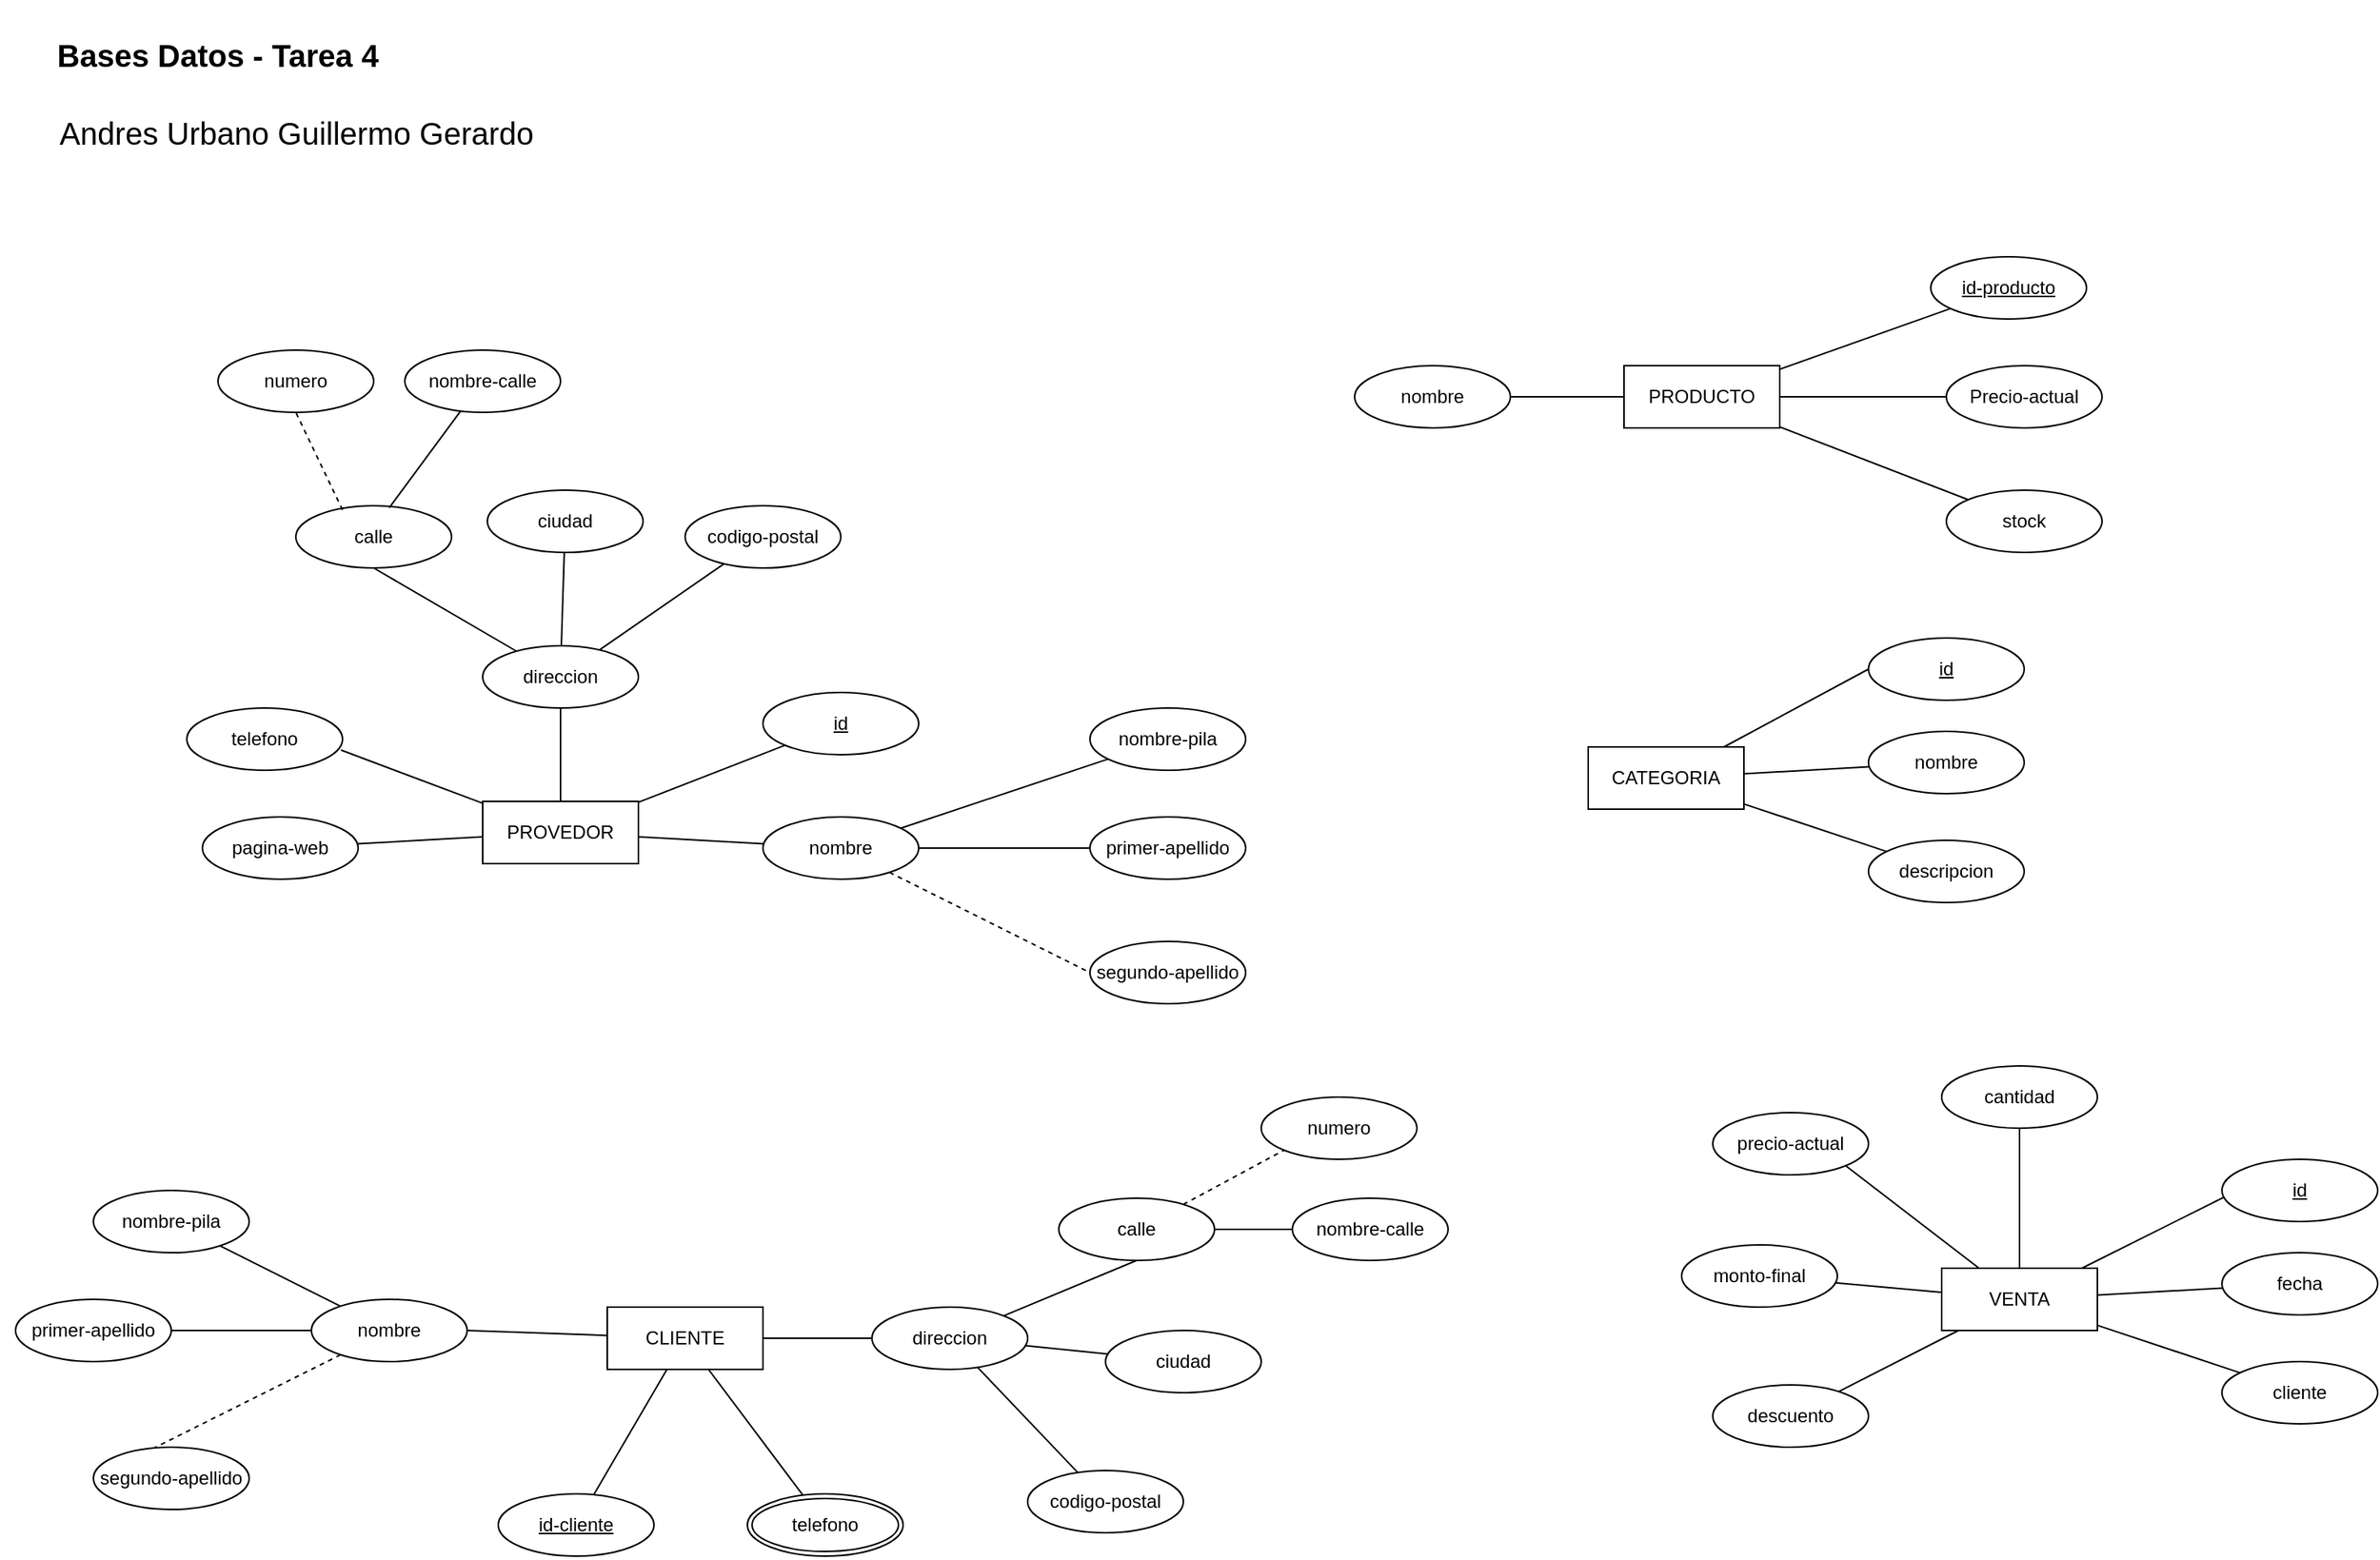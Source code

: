 <mxfile version="14.4.9" type="device"><diagram id="HiOJxzBPL7THfRRIgvpV" name="Page-1"><mxGraphModel dx="1021" dy="1679" grid="1" gridSize="10" guides="1" tooltips="1" connect="1" arrows="1" fold="1" page="1" pageScale="1" pageWidth="850" pageHeight="1100" background="none" math="0" shadow="0"><root><mxCell id="0"/><mxCell id="1" parent="0"/><mxCell id="cj1WGF7xxsKKcKTpUtcS-23" style="edgeStyle=none;rounded=0;orthogonalLoop=1;jettySize=auto;html=1;endArrow=none;endFill=0;" edge="1" parent="1" source="cj1WGF7xxsKKcKTpUtcS-1" target="cj1WGF7xxsKKcKTpUtcS-5"><mxGeometry relative="1" as="geometry"/></mxCell><mxCell id="cj1WGF7xxsKKcKTpUtcS-24" style="edgeStyle=none;rounded=0;orthogonalLoop=1;jettySize=auto;html=1;endArrow=none;endFill=0;" edge="1" parent="1" source="cj1WGF7xxsKKcKTpUtcS-1" target="cj1WGF7xxsKKcKTpUtcS-7"><mxGeometry relative="1" as="geometry"/></mxCell><mxCell id="cj1WGF7xxsKKcKTpUtcS-26" style="edgeStyle=none;rounded=0;orthogonalLoop=1;jettySize=auto;html=1;entryX=0.5;entryY=1;entryDx=0;entryDy=0;endArrow=none;endFill=0;" edge="1" parent="1" source="cj1WGF7xxsKKcKTpUtcS-1" target="cj1WGF7xxsKKcKTpUtcS-15"><mxGeometry relative="1" as="geometry"/></mxCell><mxCell id="cj1WGF7xxsKKcKTpUtcS-30" style="edgeStyle=none;rounded=0;orthogonalLoop=1;jettySize=auto;html=1;endArrow=none;endFill=0;entryX=0.99;entryY=0.675;entryDx=0;entryDy=0;entryPerimeter=0;" edge="1" parent="1" source="cj1WGF7xxsKKcKTpUtcS-1" target="cj1WGF7xxsKKcKTpUtcS-33"><mxGeometry relative="1" as="geometry"><mxPoint x="234.839" y="-580.654" as="targetPoint"/></mxGeometry></mxCell><mxCell id="cj1WGF7xxsKKcKTpUtcS-31" style="edgeStyle=none;rounded=0;orthogonalLoop=1;jettySize=auto;html=1;endArrow=none;endFill=0;" edge="1" parent="1" source="cj1WGF7xxsKKcKTpUtcS-1" target="cj1WGF7xxsKKcKTpUtcS-29"><mxGeometry relative="1" as="geometry"/></mxCell><mxCell id="cj1WGF7xxsKKcKTpUtcS-1" value="&lt;div&gt;PROVEDOR&lt;/div&gt;" style="whiteSpace=wrap;html=1;align=center;" vertex="1" parent="1"><mxGeometry x="320" y="-545" width="100" height="40" as="geometry"/></mxCell><mxCell id="cj1WGF7xxsKKcKTpUtcS-50" style="edgeStyle=none;rounded=0;orthogonalLoop=1;jettySize=auto;html=1;endArrow=none;endFill=0;" edge="1" parent="1" source="cj1WGF7xxsKKcKTpUtcS-2" target="cj1WGF7xxsKKcKTpUtcS-34"><mxGeometry relative="1" as="geometry"/></mxCell><mxCell id="cj1WGF7xxsKKcKTpUtcS-51" style="edgeStyle=none;rounded=0;orthogonalLoop=1;jettySize=auto;html=1;endArrow=none;endFill=0;" edge="1" parent="1" source="cj1WGF7xxsKKcKTpUtcS-2" target="cj1WGF7xxsKKcKTpUtcS-32"><mxGeometry relative="1" as="geometry"/></mxCell><mxCell id="cj1WGF7xxsKKcKTpUtcS-52" style="edgeStyle=none;rounded=0;orthogonalLoop=1;jettySize=auto;html=1;endArrow=none;endFill=0;" edge="1" parent="1" source="cj1WGF7xxsKKcKTpUtcS-2" target="cj1WGF7xxsKKcKTpUtcS-38"><mxGeometry relative="1" as="geometry"/></mxCell><mxCell id="cj1WGF7xxsKKcKTpUtcS-53" style="edgeStyle=none;rounded=0;orthogonalLoop=1;jettySize=auto;html=1;entryX=1;entryY=0.5;entryDx=0;entryDy=0;endArrow=none;endFill=0;" edge="1" parent="1" source="cj1WGF7xxsKKcKTpUtcS-2" target="cj1WGF7xxsKKcKTpUtcS-45"><mxGeometry relative="1" as="geometry"/></mxCell><mxCell id="cj1WGF7xxsKKcKTpUtcS-2" value="&lt;div&gt;CLIENTE&lt;/div&gt;" style="whiteSpace=wrap;html=1;align=center;" vertex="1" parent="1"><mxGeometry x="400" y="-220" width="100" height="40" as="geometry"/></mxCell><mxCell id="cj1WGF7xxsKKcKTpUtcS-76" style="edgeStyle=none;rounded=0;orthogonalLoop=1;jettySize=auto;html=1;endArrow=none;endFill=0;" edge="1" parent="1" source="cj1WGF7xxsKKcKTpUtcS-3" target="cj1WGF7xxsKKcKTpUtcS-64"><mxGeometry relative="1" as="geometry"/></mxCell><mxCell id="cj1WGF7xxsKKcKTpUtcS-77" style="edgeStyle=none;rounded=0;orthogonalLoop=1;jettySize=auto;html=1;endArrow=none;endFill=0;" edge="1" parent="1" source="cj1WGF7xxsKKcKTpUtcS-3" target="cj1WGF7xxsKKcKTpUtcS-66"><mxGeometry relative="1" as="geometry"/></mxCell><mxCell id="cj1WGF7xxsKKcKTpUtcS-78" style="edgeStyle=none;rounded=0;orthogonalLoop=1;jettySize=auto;html=1;endArrow=none;endFill=0;" edge="1" parent="1" source="cj1WGF7xxsKKcKTpUtcS-3" target="cj1WGF7xxsKKcKTpUtcS-67"><mxGeometry relative="1" as="geometry"/></mxCell><mxCell id="cj1WGF7xxsKKcKTpUtcS-3" value="&lt;div&gt;PRODUCTO&lt;/div&gt;" style="whiteSpace=wrap;html=1;align=center;" vertex="1" parent="1"><mxGeometry x="1053" y="-825" width="100" height="40" as="geometry"/></mxCell><mxCell id="cj1WGF7xxsKKcKTpUtcS-5" value="id" style="ellipse;whiteSpace=wrap;html=1;align=center;fontStyle=4;" vertex="1" parent="1"><mxGeometry x="500" y="-615" width="100" height="40" as="geometry"/></mxCell><mxCell id="cj1WGF7xxsKKcKTpUtcS-6" style="edgeStyle=orthogonalEdgeStyle;rounded=0;orthogonalLoop=1;jettySize=auto;html=1;exitX=0.5;exitY=1;exitDx=0;exitDy=0;" edge="1" parent="1" source="cj1WGF7xxsKKcKTpUtcS-1" target="cj1WGF7xxsKKcKTpUtcS-1"><mxGeometry relative="1" as="geometry"/></mxCell><mxCell id="cj1WGF7xxsKKcKTpUtcS-12" style="rounded=0;orthogonalLoop=1;jettySize=auto;html=1;endArrow=none;endFill=0;" edge="1" parent="1" source="cj1WGF7xxsKKcKTpUtcS-7" target="cj1WGF7xxsKKcKTpUtcS-9"><mxGeometry relative="1" as="geometry"/></mxCell><mxCell id="cj1WGF7xxsKKcKTpUtcS-13" style="edgeStyle=orthogonalEdgeStyle;rounded=0;orthogonalLoop=1;jettySize=auto;html=1;endArrow=none;endFill=0;" edge="1" parent="1" source="cj1WGF7xxsKKcKTpUtcS-7" target="cj1WGF7xxsKKcKTpUtcS-10"><mxGeometry relative="1" as="geometry"/></mxCell><mxCell id="cj1WGF7xxsKKcKTpUtcS-14" style="rounded=0;orthogonalLoop=1;jettySize=auto;html=1;entryX=0;entryY=0.5;entryDx=0;entryDy=0;dashed=1;endArrow=none;endFill=0;" edge="1" parent="1" source="cj1WGF7xxsKKcKTpUtcS-7" target="cj1WGF7xxsKKcKTpUtcS-11"><mxGeometry relative="1" as="geometry"/></mxCell><mxCell id="cj1WGF7xxsKKcKTpUtcS-7" value="nombre" style="ellipse;whiteSpace=wrap;html=1;align=center;" vertex="1" parent="1"><mxGeometry x="500" y="-535" width="100" height="40" as="geometry"/></mxCell><mxCell id="cj1WGF7xxsKKcKTpUtcS-9" value="nombre-pila" style="ellipse;whiteSpace=wrap;html=1;align=center;" vertex="1" parent="1"><mxGeometry x="710" y="-605" width="100" height="40" as="geometry"/></mxCell><mxCell id="cj1WGF7xxsKKcKTpUtcS-10" value="primer-apellido" style="ellipse;whiteSpace=wrap;html=1;align=center;" vertex="1" parent="1"><mxGeometry x="710" y="-535" width="100" height="40" as="geometry"/></mxCell><mxCell id="cj1WGF7xxsKKcKTpUtcS-11" value="segundo-apellido" style="ellipse;whiteSpace=wrap;html=1;align=center;" vertex="1" parent="1"><mxGeometry x="710" y="-455" width="100" height="40" as="geometry"/></mxCell><mxCell id="cj1WGF7xxsKKcKTpUtcS-20" style="edgeStyle=none;rounded=0;orthogonalLoop=1;jettySize=auto;html=1;entryX=0.5;entryY=1;entryDx=0;entryDy=0;endArrow=none;endFill=0;" edge="1" parent="1" source="cj1WGF7xxsKKcKTpUtcS-15" target="cj1WGF7xxsKKcKTpUtcS-16"><mxGeometry relative="1" as="geometry"/></mxCell><mxCell id="cj1WGF7xxsKKcKTpUtcS-21" style="edgeStyle=none;rounded=0;orthogonalLoop=1;jettySize=auto;html=1;endArrow=none;endFill=0;" edge="1" parent="1" source="cj1WGF7xxsKKcKTpUtcS-15" target="cj1WGF7xxsKKcKTpUtcS-17"><mxGeometry relative="1" as="geometry"/></mxCell><mxCell id="cj1WGF7xxsKKcKTpUtcS-22" style="edgeStyle=none;rounded=0;orthogonalLoop=1;jettySize=auto;html=1;endArrow=none;endFill=0;" edge="1" parent="1" source="cj1WGF7xxsKKcKTpUtcS-15" target="cj1WGF7xxsKKcKTpUtcS-18"><mxGeometry relative="1" as="geometry"/></mxCell><mxCell id="cj1WGF7xxsKKcKTpUtcS-15" value="direccion" style="ellipse;whiteSpace=wrap;html=1;align=center;" vertex="1" parent="1"><mxGeometry x="320" y="-645" width="100" height="40" as="geometry"/></mxCell><mxCell id="cj1WGF7xxsKKcKTpUtcS-16" value="calle" style="ellipse;whiteSpace=wrap;html=1;align=center;" vertex="1" parent="1"><mxGeometry x="200" y="-735" width="100" height="40" as="geometry"/></mxCell><mxCell id="cj1WGF7xxsKKcKTpUtcS-17" value="ciudad" style="ellipse;whiteSpace=wrap;html=1;align=center;" vertex="1" parent="1"><mxGeometry x="323" y="-745" width="100" height="40" as="geometry"/></mxCell><mxCell id="cj1WGF7xxsKKcKTpUtcS-18" value="codigo-postal" style="ellipse;whiteSpace=wrap;html=1;align=center;" vertex="1" parent="1"><mxGeometry x="450" y="-735" width="100" height="40" as="geometry"/></mxCell><mxCell id="cj1WGF7xxsKKcKTpUtcS-29" value="pagina-web" style="ellipse;whiteSpace=wrap;html=1;align=center;" vertex="1" parent="1"><mxGeometry x="140" y="-535" width="100" height="40" as="geometry"/></mxCell><mxCell id="cj1WGF7xxsKKcKTpUtcS-32" value="telefono" style="ellipse;shape=doubleEllipse;margin=3;whiteSpace=wrap;html=1;align=center;" vertex="1" parent="1"><mxGeometry x="490" y="-100" width="100" height="40" as="geometry"/></mxCell><mxCell id="cj1WGF7xxsKKcKTpUtcS-33" value="&lt;div&gt;telefono&lt;/div&gt;" style="ellipse;whiteSpace=wrap;html=1;align=center;" vertex="1" parent="1"><mxGeometry x="130" y="-605" width="100" height="40" as="geometry"/></mxCell><mxCell id="cj1WGF7xxsKKcKTpUtcS-34" value="id-cliente" style="ellipse;whiteSpace=wrap;html=1;align=center;fontStyle=4;" vertex="1" parent="1"><mxGeometry x="330" y="-100" width="100" height="40" as="geometry"/></mxCell><mxCell id="cj1WGF7xxsKKcKTpUtcS-35" style="edgeStyle=none;rounded=0;orthogonalLoop=1;jettySize=auto;html=1;entryX=0.5;entryY=1;entryDx=0;entryDy=0;endArrow=none;endFill=0;" edge="1" parent="1" source="cj1WGF7xxsKKcKTpUtcS-38" target="cj1WGF7xxsKKcKTpUtcS-39"><mxGeometry relative="1" as="geometry"/></mxCell><mxCell id="cj1WGF7xxsKKcKTpUtcS-36" style="edgeStyle=none;rounded=0;orthogonalLoop=1;jettySize=auto;html=1;endArrow=none;endFill=0;" edge="1" parent="1" source="cj1WGF7xxsKKcKTpUtcS-38" target="cj1WGF7xxsKKcKTpUtcS-40"><mxGeometry relative="1" as="geometry"/></mxCell><mxCell id="cj1WGF7xxsKKcKTpUtcS-37" style="edgeStyle=none;rounded=0;orthogonalLoop=1;jettySize=auto;html=1;endArrow=none;endFill=0;" edge="1" parent="1" source="cj1WGF7xxsKKcKTpUtcS-38" target="cj1WGF7xxsKKcKTpUtcS-41"><mxGeometry relative="1" as="geometry"/></mxCell><mxCell id="cj1WGF7xxsKKcKTpUtcS-38" value="direccion" style="ellipse;whiteSpace=wrap;html=1;align=center;" vertex="1" parent="1"><mxGeometry x="570" y="-220" width="100" height="40" as="geometry"/></mxCell><mxCell id="cj1WGF7xxsKKcKTpUtcS-58" style="edgeStyle=none;rounded=0;orthogonalLoop=1;jettySize=auto;html=1;endArrow=none;endFill=0;" edge="1" parent="1" source="cj1WGF7xxsKKcKTpUtcS-39" target="cj1WGF7xxsKKcKTpUtcS-57"><mxGeometry relative="1" as="geometry"/></mxCell><mxCell id="cj1WGF7xxsKKcKTpUtcS-59" style="edgeStyle=none;rounded=0;orthogonalLoop=1;jettySize=auto;html=1;entryX=0;entryY=1;entryDx=0;entryDy=0;endArrow=none;endFill=0;dashed=1;" edge="1" parent="1" source="cj1WGF7xxsKKcKTpUtcS-39" target="cj1WGF7xxsKKcKTpUtcS-56"><mxGeometry relative="1" as="geometry"/></mxCell><mxCell id="cj1WGF7xxsKKcKTpUtcS-39" value="calle" style="ellipse;whiteSpace=wrap;html=1;align=center;" vertex="1" parent="1"><mxGeometry x="690" y="-290" width="100" height="40" as="geometry"/></mxCell><mxCell id="cj1WGF7xxsKKcKTpUtcS-40" value="ciudad" style="ellipse;whiteSpace=wrap;html=1;align=center;" vertex="1" parent="1"><mxGeometry x="720" y="-205" width="100" height="40" as="geometry"/></mxCell><mxCell id="cj1WGF7xxsKKcKTpUtcS-41" value="codigo-postal" style="ellipse;whiteSpace=wrap;html=1;align=center;" vertex="1" parent="1"><mxGeometry x="670" y="-115" width="100" height="40" as="geometry"/></mxCell><mxCell id="cj1WGF7xxsKKcKTpUtcS-42" style="rounded=0;orthogonalLoop=1;jettySize=auto;html=1;endArrow=none;endFill=0;" edge="1" parent="1" source="cj1WGF7xxsKKcKTpUtcS-45" target="cj1WGF7xxsKKcKTpUtcS-46"><mxGeometry relative="1" as="geometry"/></mxCell><mxCell id="cj1WGF7xxsKKcKTpUtcS-43" style="edgeStyle=orthogonalEdgeStyle;rounded=0;orthogonalLoop=1;jettySize=auto;html=1;endArrow=none;endFill=0;" edge="1" parent="1" source="cj1WGF7xxsKKcKTpUtcS-45" target="cj1WGF7xxsKKcKTpUtcS-47"><mxGeometry relative="1" as="geometry"/></mxCell><mxCell id="cj1WGF7xxsKKcKTpUtcS-44" style="rounded=0;orthogonalLoop=1;jettySize=auto;html=1;entryX=0;entryY=0.5;entryDx=0;entryDy=0;dashed=1;endArrow=none;endFill=0;" edge="1" parent="1" source="cj1WGF7xxsKKcKTpUtcS-45" target="cj1WGF7xxsKKcKTpUtcS-48"><mxGeometry relative="1" as="geometry"/></mxCell><mxCell id="cj1WGF7xxsKKcKTpUtcS-45" value="nombre" style="ellipse;whiteSpace=wrap;html=1;align=center;" vertex="1" parent="1"><mxGeometry x="210" y="-225" width="100" height="40" as="geometry"/></mxCell><mxCell id="cj1WGF7xxsKKcKTpUtcS-46" value="nombre-pila" style="ellipse;whiteSpace=wrap;html=1;align=center;" vertex="1" parent="1"><mxGeometry x="70" y="-295" width="100" height="40" as="geometry"/></mxCell><mxCell id="cj1WGF7xxsKKcKTpUtcS-47" value="primer-apellido" style="ellipse;whiteSpace=wrap;html=1;align=center;" vertex="1" parent="1"><mxGeometry x="20" y="-225" width="100" height="40" as="geometry"/></mxCell><mxCell id="cj1WGF7xxsKKcKTpUtcS-48" value="segundo-apellido" style="ellipse;whiteSpace=wrap;html=1;align=center;" vertex="1" parent="1"><mxGeometry x="70" y="-130" width="100" height="40" as="geometry"/></mxCell><mxCell id="cj1WGF7xxsKKcKTpUtcS-49" style="edgeStyle=none;rounded=0;orthogonalLoop=1;jettySize=auto;html=1;exitX=0.5;exitY=1;exitDx=0;exitDy=0;endArrow=none;endFill=0;" edge="1" parent="1" source="cj1WGF7xxsKKcKTpUtcS-34" target="cj1WGF7xxsKKcKTpUtcS-34"><mxGeometry relative="1" as="geometry"/></mxCell><mxCell id="cj1WGF7xxsKKcKTpUtcS-56" value="numero" style="ellipse;whiteSpace=wrap;html=1;align=center;" vertex="1" parent="1"><mxGeometry x="820" y="-355" width="100" height="40" as="geometry"/></mxCell><mxCell id="cj1WGF7xxsKKcKTpUtcS-57" value="nombre-calle" style="ellipse;whiteSpace=wrap;html=1;align=center;" vertex="1" parent="1"><mxGeometry x="840" y="-290" width="100" height="40" as="geometry"/></mxCell><mxCell id="cj1WGF7xxsKKcKTpUtcS-60" style="edgeStyle=none;rounded=0;orthogonalLoop=1;jettySize=auto;html=1;endArrow=none;endFill=0;exitX=0.6;exitY=0.032;exitDx=0;exitDy=0;exitPerimeter=0;" edge="1" parent="1" target="cj1WGF7xxsKKcKTpUtcS-63" source="cj1WGF7xxsKKcKTpUtcS-16"><mxGeometry relative="1" as="geometry"><mxPoint x="173" y="-800" as="sourcePoint"/></mxGeometry></mxCell><mxCell id="cj1WGF7xxsKKcKTpUtcS-61" style="edgeStyle=none;rounded=0;orthogonalLoop=1;jettySize=auto;html=1;entryX=0.5;entryY=1;entryDx=0;entryDy=0;endArrow=none;endFill=0;dashed=1;exitX=0.3;exitY=0.068;exitDx=0;exitDy=0;exitPerimeter=0;" edge="1" parent="1" target="cj1WGF7xxsKKcKTpUtcS-62" source="cj1WGF7xxsKKcKTpUtcS-16"><mxGeometry relative="1" as="geometry"><mxPoint x="153.051" y="-815.985" as="sourcePoint"/></mxGeometry></mxCell><mxCell id="cj1WGF7xxsKKcKTpUtcS-62" value="numero" style="ellipse;whiteSpace=wrap;html=1;align=center;" vertex="1" parent="1"><mxGeometry x="150" y="-835" width="100" height="40" as="geometry"/></mxCell><mxCell id="cj1WGF7xxsKKcKTpUtcS-63" value="nombre-calle" style="ellipse;whiteSpace=wrap;html=1;align=center;" vertex="1" parent="1"><mxGeometry x="270" y="-835" width="100" height="40" as="geometry"/></mxCell><mxCell id="cj1WGF7xxsKKcKTpUtcS-64" value="id-producto" style="ellipse;whiteSpace=wrap;html=1;align=center;fontStyle=4;" vertex="1" parent="1"><mxGeometry x="1250" y="-895" width="100" height="40" as="geometry"/></mxCell><mxCell id="cj1WGF7xxsKKcKTpUtcS-66" value="Precio-actual" style="ellipse;whiteSpace=wrap;html=1;align=center;" vertex="1" parent="1"><mxGeometry x="1260" y="-825" width="100" height="40" as="geometry"/></mxCell><mxCell id="cj1WGF7xxsKKcKTpUtcS-67" value="stock" style="ellipse;whiteSpace=wrap;html=1;align=center;" vertex="1" parent="1"><mxGeometry x="1260" y="-745" width="100" height="40" as="geometry"/></mxCell><mxCell id="cj1WGF7xxsKKcKTpUtcS-75" style="edgeStyle=none;rounded=0;orthogonalLoop=1;jettySize=auto;html=1;endArrow=none;endFill=0;entryX=0;entryY=0.5;entryDx=0;entryDy=0;" edge="1" parent="1" source="cj1WGF7xxsKKcKTpUtcS-71" target="cj1WGF7xxsKKcKTpUtcS-3"><mxGeometry relative="1" as="geometry"><mxPoint x="1040" y="-805" as="targetPoint"/></mxGeometry></mxCell><mxCell id="cj1WGF7xxsKKcKTpUtcS-71" value="nombre" style="ellipse;whiteSpace=wrap;html=1;align=center;" vertex="1" parent="1"><mxGeometry x="880" y="-825" width="100" height="40" as="geometry"/></mxCell><mxCell id="cj1WGF7xxsKKcKTpUtcS-84" style="edgeStyle=none;rounded=0;orthogonalLoop=1;jettySize=auto;html=1;entryX=0;entryY=0.5;entryDx=0;entryDy=0;endArrow=none;endFill=0;" edge="1" parent="1" source="cj1WGF7xxsKKcKTpUtcS-80" target="cj1WGF7xxsKKcKTpUtcS-81"><mxGeometry relative="1" as="geometry"/></mxCell><mxCell id="cj1WGF7xxsKKcKTpUtcS-85" style="edgeStyle=none;rounded=0;orthogonalLoop=1;jettySize=auto;html=1;endArrow=none;endFill=0;" edge="1" parent="1" source="cj1WGF7xxsKKcKTpUtcS-80" target="cj1WGF7xxsKKcKTpUtcS-82"><mxGeometry relative="1" as="geometry"/></mxCell><mxCell id="cj1WGF7xxsKKcKTpUtcS-86" style="edgeStyle=none;rounded=0;orthogonalLoop=1;jettySize=auto;html=1;endArrow=none;endFill=0;" edge="1" parent="1" source="cj1WGF7xxsKKcKTpUtcS-80" target="cj1WGF7xxsKKcKTpUtcS-83"><mxGeometry relative="1" as="geometry"/></mxCell><mxCell id="cj1WGF7xxsKKcKTpUtcS-80" value="CATEGORIA" style="whiteSpace=wrap;html=1;align=center;" vertex="1" parent="1"><mxGeometry x="1030" y="-580" width="100" height="40" as="geometry"/></mxCell><mxCell id="cj1WGF7xxsKKcKTpUtcS-81" value="id" style="ellipse;whiteSpace=wrap;html=1;align=center;fontStyle=4;" vertex="1" parent="1"><mxGeometry x="1210" y="-650" width="100" height="40" as="geometry"/></mxCell><mxCell id="cj1WGF7xxsKKcKTpUtcS-82" value="nombre" style="ellipse;whiteSpace=wrap;html=1;align=center;" vertex="1" parent="1"><mxGeometry x="1210" y="-590" width="100" height="40" as="geometry"/></mxCell><mxCell id="cj1WGF7xxsKKcKTpUtcS-83" value="descripcion" style="ellipse;whiteSpace=wrap;html=1;align=center;" vertex="1" parent="1"><mxGeometry x="1210" y="-520" width="100" height="40" as="geometry"/></mxCell><mxCell id="cj1WGF7xxsKKcKTpUtcS-87" style="edgeStyle=none;rounded=0;orthogonalLoop=1;jettySize=auto;html=1;endArrow=none;endFill=0;" edge="1" parent="1" source="cj1WGF7xxsKKcKTpUtcS-90"><mxGeometry relative="1" as="geometry"><mxPoint x="1447" y="-295" as="targetPoint"/></mxGeometry></mxCell><mxCell id="cj1WGF7xxsKKcKTpUtcS-88" style="edgeStyle=none;rounded=0;orthogonalLoop=1;jettySize=auto;html=1;endArrow=none;endFill=0;" edge="1" parent="1" source="cj1WGF7xxsKKcKTpUtcS-90" target="cj1WGF7xxsKKcKTpUtcS-92"><mxGeometry relative="1" as="geometry"/></mxCell><mxCell id="cj1WGF7xxsKKcKTpUtcS-89" style="edgeStyle=none;rounded=0;orthogonalLoop=1;jettySize=auto;html=1;endArrow=none;endFill=0;" edge="1" parent="1" source="cj1WGF7xxsKKcKTpUtcS-90" target="cj1WGF7xxsKKcKTpUtcS-93"><mxGeometry relative="1" as="geometry"/></mxCell><mxCell id="cj1WGF7xxsKKcKTpUtcS-98" style="edgeStyle=none;rounded=0;orthogonalLoop=1;jettySize=auto;html=1;entryX=1;entryY=1;entryDx=0;entryDy=0;endArrow=none;endFill=0;" edge="1" parent="1" source="cj1WGF7xxsKKcKTpUtcS-90" target="cj1WGF7xxsKKcKTpUtcS-97"><mxGeometry relative="1" as="geometry"/></mxCell><mxCell id="cj1WGF7xxsKKcKTpUtcS-99" style="edgeStyle=none;rounded=0;orthogonalLoop=1;jettySize=auto;html=1;endArrow=none;endFill=0;" edge="1" parent="1" source="cj1WGF7xxsKKcKTpUtcS-90" target="cj1WGF7xxsKKcKTpUtcS-95"><mxGeometry relative="1" as="geometry"/></mxCell><mxCell id="cj1WGF7xxsKKcKTpUtcS-100" style="edgeStyle=none;rounded=0;orthogonalLoop=1;jettySize=auto;html=1;endArrow=none;endFill=0;" edge="1" parent="1" source="cj1WGF7xxsKKcKTpUtcS-90" target="cj1WGF7xxsKKcKTpUtcS-94"><mxGeometry relative="1" as="geometry"/></mxCell><mxCell id="cj1WGF7xxsKKcKTpUtcS-90" value="VENTA" style="whiteSpace=wrap;html=1;align=center;" vertex="1" parent="1"><mxGeometry x="1257" y="-245" width="100" height="40" as="geometry"/></mxCell><mxCell id="cj1WGF7xxsKKcKTpUtcS-91" value="id" style="ellipse;whiteSpace=wrap;html=1;align=center;fontStyle=4;" vertex="1" parent="1"><mxGeometry x="1437" y="-315" width="100" height="40" as="geometry"/></mxCell><mxCell id="cj1WGF7xxsKKcKTpUtcS-92" value="fecha" style="ellipse;whiteSpace=wrap;html=1;align=center;" vertex="1" parent="1"><mxGeometry x="1437" y="-255" width="100" height="40" as="geometry"/></mxCell><mxCell id="cj1WGF7xxsKKcKTpUtcS-93" value="cliente" style="ellipse;whiteSpace=wrap;html=1;align=center;" vertex="1" parent="1"><mxGeometry x="1437" y="-185" width="100" height="40" as="geometry"/></mxCell><mxCell id="cj1WGF7xxsKKcKTpUtcS-94" value="descuento" style="ellipse;whiteSpace=wrap;html=1;align=center;" vertex="1" parent="1"><mxGeometry x="1110" y="-170" width="100" height="40" as="geometry"/></mxCell><mxCell id="cj1WGF7xxsKKcKTpUtcS-95" value="&lt;div&gt;monto-final&lt;/div&gt;" style="ellipse;whiteSpace=wrap;html=1;align=center;" vertex="1" parent="1"><mxGeometry x="1090" y="-260" width="100" height="40" as="geometry"/></mxCell><mxCell id="cj1WGF7xxsKKcKTpUtcS-97" value="precio-actual" style="ellipse;whiteSpace=wrap;html=1;align=center;" vertex="1" parent="1"><mxGeometry x="1110" y="-345" width="100" height="40" as="geometry"/></mxCell><mxCell id="cj1WGF7xxsKKcKTpUtcS-102" style="edgeStyle=none;rounded=0;orthogonalLoop=1;jettySize=auto;html=1;endArrow=none;endFill=0;" edge="1" parent="1" source="cj1WGF7xxsKKcKTpUtcS-101" target="cj1WGF7xxsKKcKTpUtcS-90"><mxGeometry relative="1" as="geometry"/></mxCell><mxCell id="cj1WGF7xxsKKcKTpUtcS-101" value="cantidad" style="ellipse;whiteSpace=wrap;html=1;align=center;" vertex="1" parent="1"><mxGeometry x="1257" y="-375" width="100" height="40" as="geometry"/></mxCell><mxCell id="cj1WGF7xxsKKcKTpUtcS-104" value="Andres Urbano Guillermo Gerardo" style="text;html=1;align=center;verticalAlign=middle;resizable=0;points=[];autosize=1;fontSize=20;" vertex="1" parent="1"><mxGeometry x="40" y="-990" width="320" height="30" as="geometry"/></mxCell><mxCell id="cj1WGF7xxsKKcKTpUtcS-105" value="&lt;b style=&quot;font-size: 20px&quot;&gt;Bases Datos - Tarea 4&lt;/b&gt;" style="text;html=1;strokeColor=none;fillColor=none;align=center;verticalAlign=middle;whiteSpace=wrap;rounded=0;fontSize=20;" vertex="1" parent="1"><mxGeometry x="10" y="-1060" width="280" height="70" as="geometry"/></mxCell></root></mxGraphModel></diagram></mxfile>